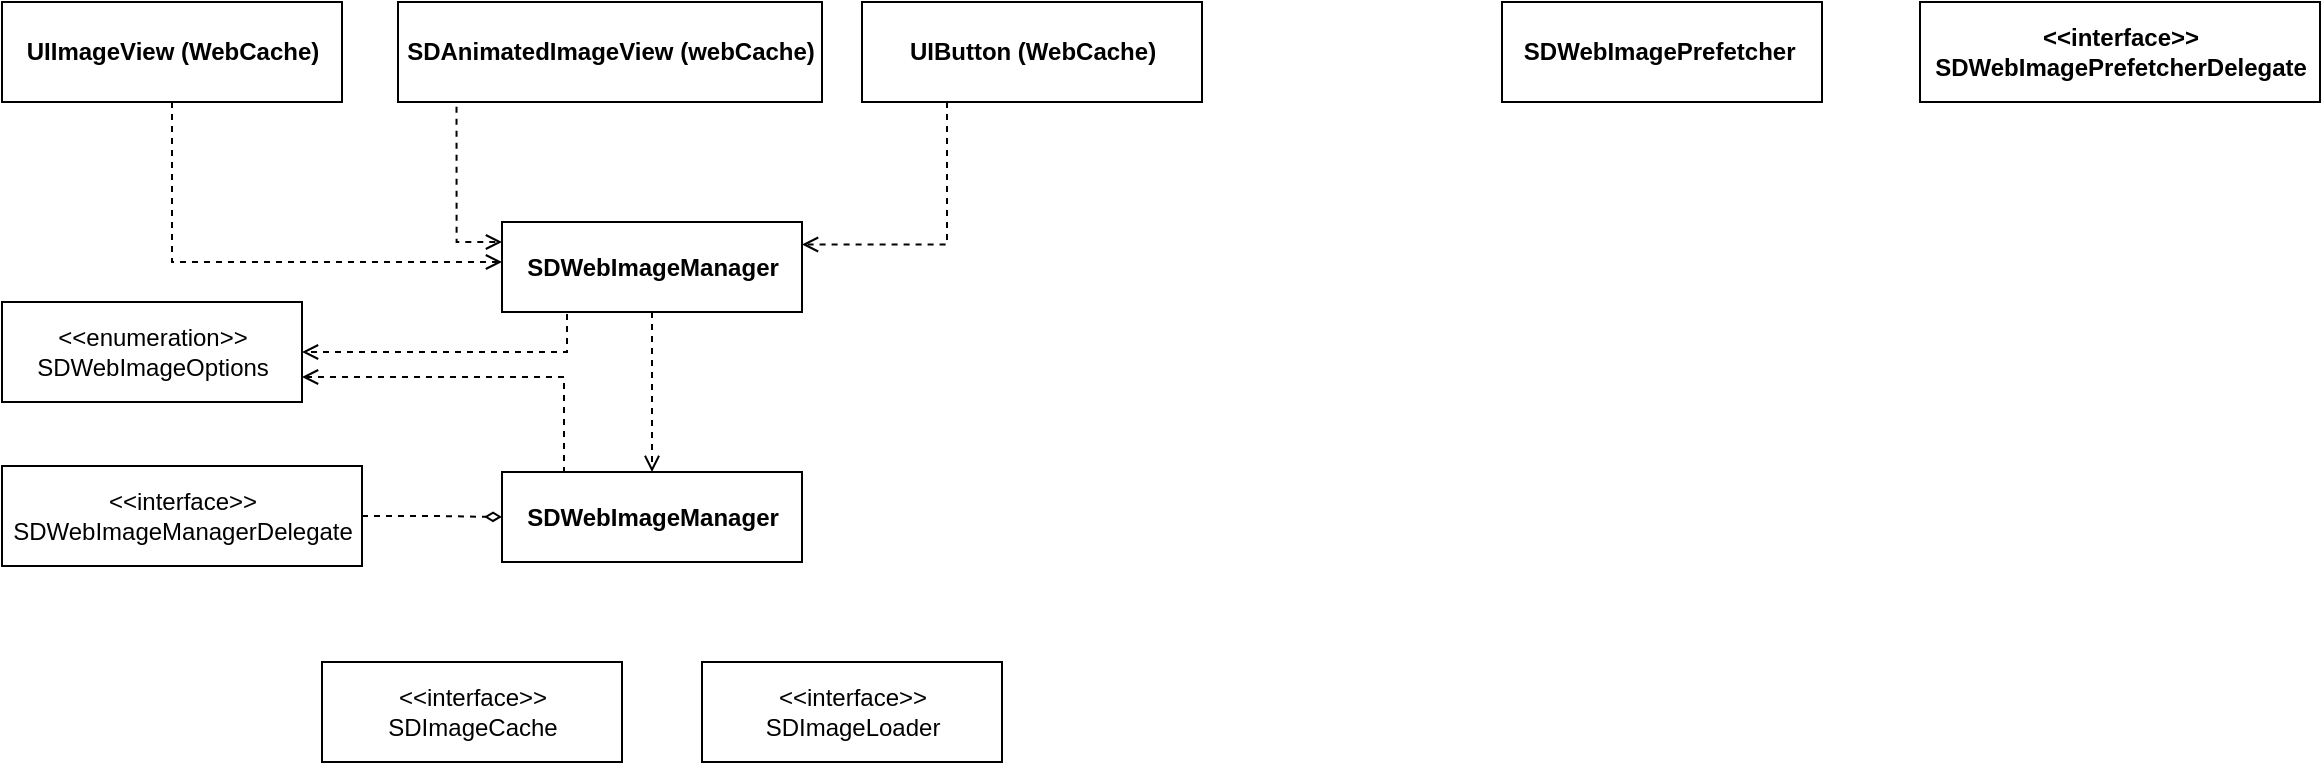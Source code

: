 <mxfile version="12.6.6" type="github">
  <diagram id="6hjyc6hoUyPcmDHqbBk5" name="Page-1">
    <mxGraphModel dx="1166" dy="651" grid="1" gridSize="10" guides="1" tooltips="1" connect="1" arrows="1" fold="1" page="1" pageScale="1" pageWidth="1654" pageHeight="2336" math="0" shadow="0">
      <root>
        <mxCell id="0"/>
        <mxCell id="1" parent="0"/>
        <mxCell id="v4zs_0479k0GFYtlhoSs-17" style="edgeStyle=orthogonalEdgeStyle;rounded=0;orthogonalLoop=1;jettySize=auto;html=1;exitX=0.5;exitY=1;exitDx=0;exitDy=0;entryX=0;entryY=0.5;entryDx=0;entryDy=0;dashed=1;endArrow=open;endFill=0;" edge="1" parent="1" source="v4zs_0479k0GFYtlhoSs-1" target="v4zs_0479k0GFYtlhoSs-6">
          <mxGeometry relative="1" as="geometry"/>
        </mxCell>
        <mxCell id="v4zs_0479k0GFYtlhoSs-1" value="&lt;b&gt;UIImageView (WebCache)&lt;/b&gt;" style="html=1;" vertex="1" parent="1">
          <mxGeometry x="190" y="130" width="170" height="50" as="geometry"/>
        </mxCell>
        <mxCell id="v4zs_0479k0GFYtlhoSs-2" value="&lt;b&gt;SDAnimatedImageView (webCache)&lt;/b&gt;" style="html=1;" vertex="1" parent="1">
          <mxGeometry x="388" y="130" width="212" height="50" as="geometry"/>
        </mxCell>
        <mxCell id="v4zs_0479k0GFYtlhoSs-24" style="edgeStyle=orthogonalEdgeStyle;rounded=0;orthogonalLoop=1;jettySize=auto;html=1;exitX=0.25;exitY=1;exitDx=0;exitDy=0;entryX=1;entryY=0.25;entryDx=0;entryDy=0;dashed=1;endArrow=open;endFill=0;" edge="1" parent="1" source="v4zs_0479k0GFYtlhoSs-4" target="v4zs_0479k0GFYtlhoSs-22">
          <mxGeometry relative="1" as="geometry"/>
        </mxCell>
        <mxCell id="v4zs_0479k0GFYtlhoSs-4" value="&lt;b&gt;UIButton (WebCache)&lt;/b&gt;" style="html=1;" vertex="1" parent="1">
          <mxGeometry x="620" y="130" width="170" height="50" as="geometry"/>
        </mxCell>
        <mxCell id="v4zs_0479k0GFYtlhoSs-18" style="edgeStyle=orthogonalEdgeStyle;rounded=0;orthogonalLoop=1;jettySize=auto;html=1;exitX=0.138;exitY=1.047;exitDx=0;exitDy=0;entryX=0;entryY=0.25;entryDx=0;entryDy=0;dashed=1;endArrow=open;endFill=0;exitPerimeter=0;" edge="1" parent="1" source="v4zs_0479k0GFYtlhoSs-2" target="v4zs_0479k0GFYtlhoSs-6">
          <mxGeometry relative="1" as="geometry"/>
        </mxCell>
        <mxCell id="v4zs_0479k0GFYtlhoSs-19" style="edgeStyle=orthogonalEdgeStyle;rounded=0;orthogonalLoop=1;jettySize=auto;html=1;exitX=0.25;exitY=1;exitDx=0;exitDy=0;entryX=1;entryY=0.5;entryDx=0;entryDy=0;dashed=1;endArrow=open;endFill=0;" edge="1" parent="1" source="v4zs_0479k0GFYtlhoSs-6" target="v4zs_0479k0GFYtlhoSs-9">
          <mxGeometry relative="1" as="geometry"/>
        </mxCell>
        <mxCell id="v4zs_0479k0GFYtlhoSs-6" value="UIView (WebCache)" style="html=1;fontStyle=1" vertex="1" parent="1">
          <mxGeometry x="440" y="240" width="130" height="40" as="geometry"/>
        </mxCell>
        <mxCell id="v4zs_0479k0GFYtlhoSs-23" value="" style="edgeStyle=orthogonalEdgeStyle;rounded=0;orthogonalLoop=1;jettySize=auto;html=1;dashed=1;endArrow=open;endFill=0;" edge="1" parent="1" source="v4zs_0479k0GFYtlhoSs-22" target="v4zs_0479k0GFYtlhoSs-12">
          <mxGeometry relative="1" as="geometry"/>
        </mxCell>
        <mxCell id="v4zs_0479k0GFYtlhoSs-12" value="SDWebImageManager" style="html=1;fontStyle=1" vertex="1" parent="1">
          <mxGeometry x="440" y="365" width="150" height="45" as="geometry"/>
        </mxCell>
        <mxCell id="v4zs_0479k0GFYtlhoSs-22" value="SDWebImageManager" style="html=1;fontStyle=1" vertex="1" parent="1">
          <mxGeometry x="440" y="240" width="150" height="45" as="geometry"/>
        </mxCell>
        <mxCell id="v4zs_0479k0GFYtlhoSs-7" value="&lt;b&gt;SDWebImagePrefetcher&amp;nbsp;&lt;/b&gt;" style="html=1;" vertex="1" parent="1">
          <mxGeometry x="940" y="130" width="160" height="50" as="geometry"/>
        </mxCell>
        <mxCell id="v4zs_0479k0GFYtlhoSs-8" value="&lt;div&gt;&amp;lt;&amp;lt;interface&amp;gt;&amp;gt;&lt;/div&gt;&lt;div&gt;SDWebImagePrefetcherDelegate&lt;/div&gt;" style="html=1;fontStyle=1" vertex="1" parent="1">
          <mxGeometry x="1149" y="130" width="200" height="50" as="geometry"/>
        </mxCell>
        <mxCell id="v4zs_0479k0GFYtlhoSs-20" style="edgeStyle=orthogonalEdgeStyle;rounded=0;orthogonalLoop=1;jettySize=auto;html=1;exitX=0.25;exitY=0;exitDx=0;exitDy=0;dashed=1;endArrow=open;endFill=0;entryX=1;entryY=0.75;entryDx=0;entryDy=0;" edge="1" parent="1" source="v4zs_0479k0GFYtlhoSs-12" target="v4zs_0479k0GFYtlhoSs-9">
          <mxGeometry relative="1" as="geometry">
            <mxPoint x="471" y="360" as="sourcePoint"/>
            <Array as="points">
              <mxPoint x="471" y="365"/>
              <mxPoint x="471" y="318"/>
            </Array>
          </mxGeometry>
        </mxCell>
        <mxCell id="v4zs_0479k0GFYtlhoSs-9" value="&lt;div&gt;&amp;lt;&amp;lt;enumeration&amp;gt;&amp;gt;&lt;/div&gt;&lt;div&gt;SDWebImageOptions&lt;/div&gt;" style="html=1;" vertex="1" parent="1">
          <mxGeometry x="190" y="280" width="150" height="50" as="geometry"/>
        </mxCell>
        <mxCell id="v4zs_0479k0GFYtlhoSs-25" style="edgeStyle=orthogonalEdgeStyle;rounded=0;orthogonalLoop=1;jettySize=auto;html=1;exitX=1;exitY=0.5;exitDx=0;exitDy=0;entryX=0;entryY=0.5;entryDx=0;entryDy=0;dashed=1;endArrow=diamondThin;endFill=0;" edge="1" parent="1" source="v4zs_0479k0GFYtlhoSs-10" target="v4zs_0479k0GFYtlhoSs-12">
          <mxGeometry relative="1" as="geometry"/>
        </mxCell>
        <mxCell id="v4zs_0479k0GFYtlhoSs-10" value="&lt;div&gt;&amp;lt;&amp;lt;interface&amp;gt;&amp;gt;&lt;/div&gt;&lt;div&gt;SDWebImageManagerDelegate&lt;/div&gt;" style="html=1;" vertex="1" parent="1">
          <mxGeometry x="190" y="362" width="180" height="50" as="geometry"/>
        </mxCell>
        <mxCell id="v4zs_0479k0GFYtlhoSs-14" value="&lt;div&gt;&amp;lt;&amp;lt;interface&amp;gt;&amp;gt;&lt;/div&gt;&lt;div&gt;SDImageCache&lt;/div&gt;" style="html=1;" vertex="1" parent="1">
          <mxGeometry x="350" y="460" width="150" height="50" as="geometry"/>
        </mxCell>
        <mxCell id="v4zs_0479k0GFYtlhoSs-15" value="&lt;div&gt;&amp;lt;&amp;lt;interface&amp;gt;&amp;gt;&lt;/div&gt;&lt;div&gt;SDImageLoader&lt;/div&gt;" style="html=1;" vertex="1" parent="1">
          <mxGeometry x="540" y="460" width="150" height="50" as="geometry"/>
        </mxCell>
      </root>
    </mxGraphModel>
  </diagram>
</mxfile>
